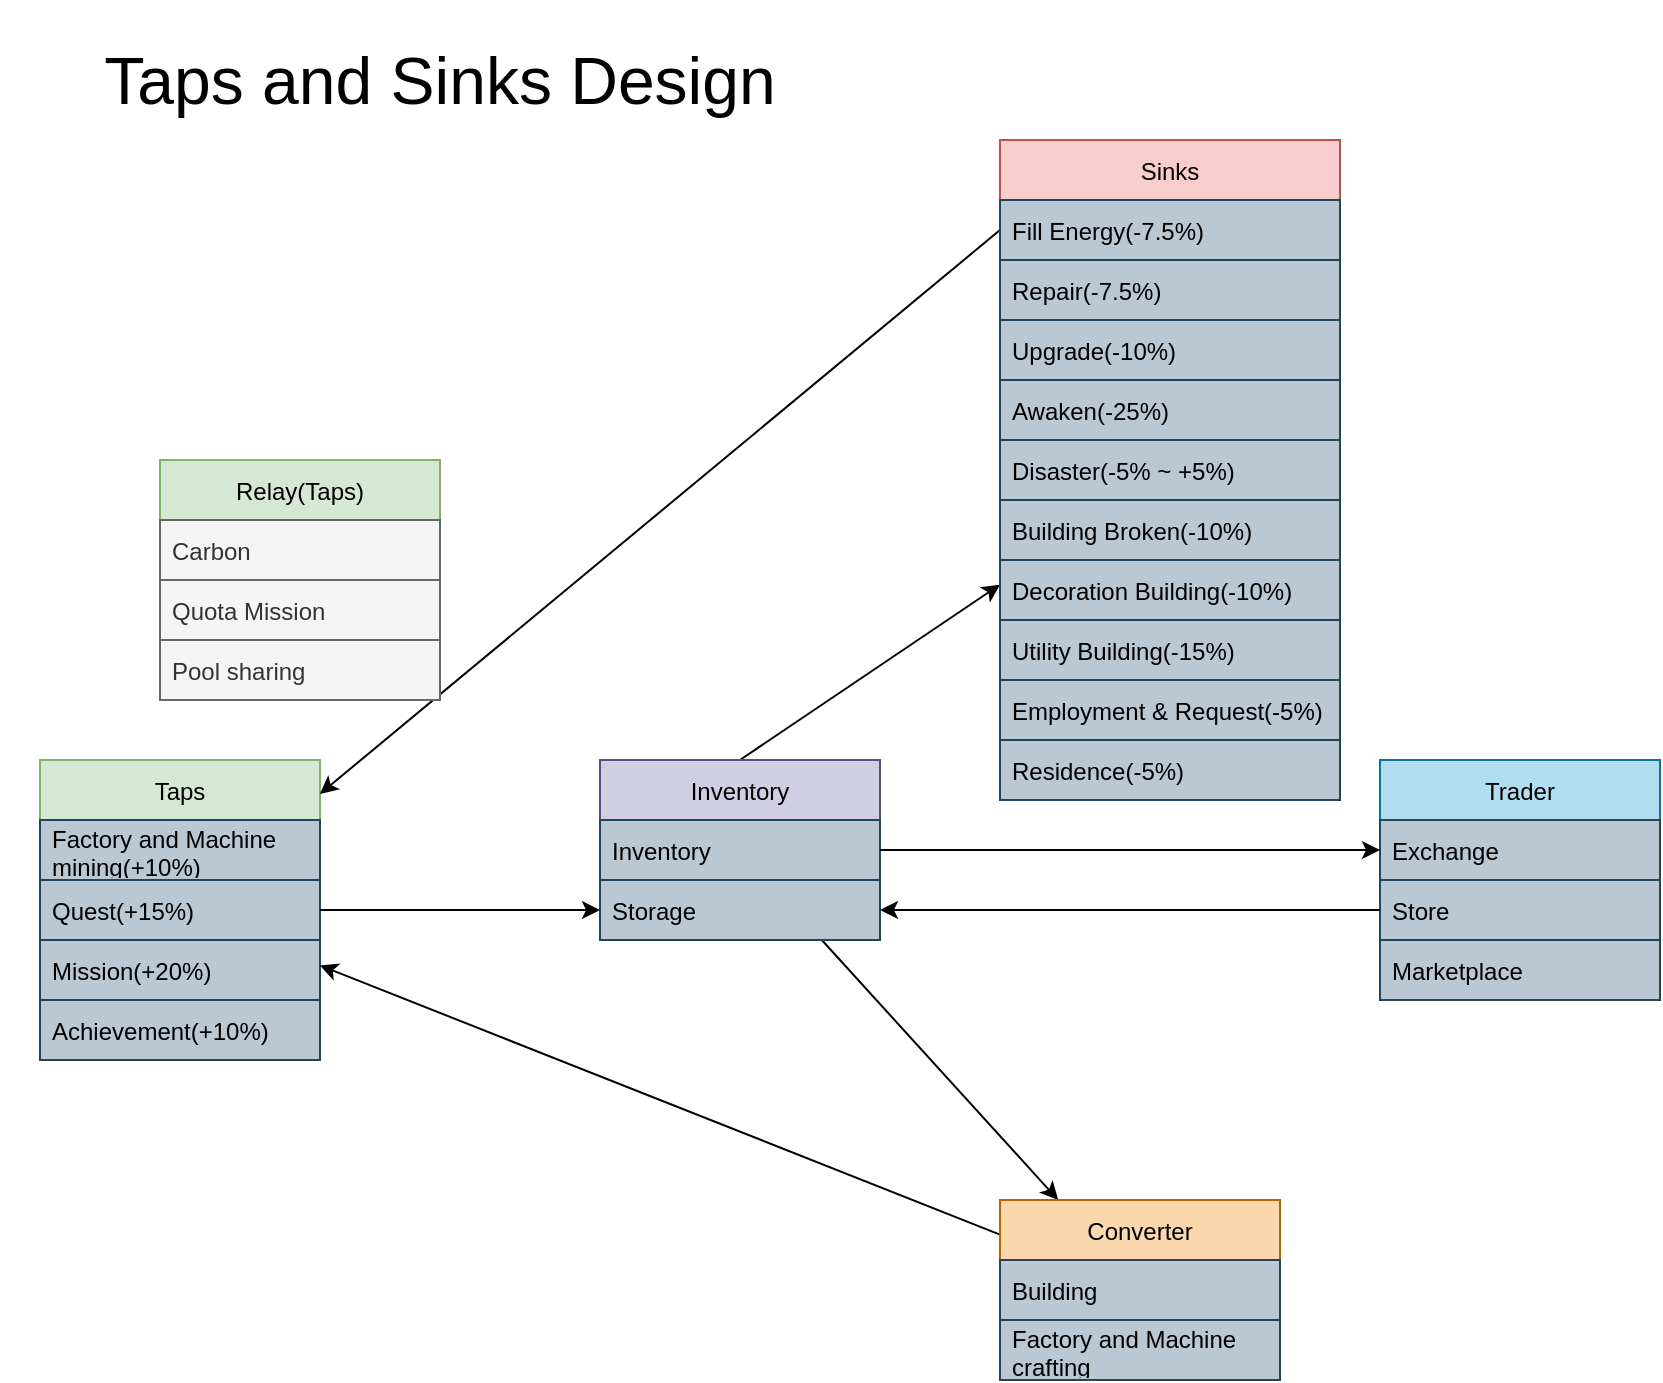 <mxfile version="20.0.3" type="github">
  <diagram id="5G-i43bFnJrgy0a9fhSI" name="Page-1">
    <mxGraphModel dx="1426" dy="769" grid="1" gridSize="10" guides="1" tooltips="1" connect="1" arrows="1" fold="1" page="1" pageScale="1" pageWidth="850" pageHeight="1100" math="0" shadow="0">
      <root>
        <mxCell id="0" />
        <mxCell id="1" parent="0" />
        <mxCell id="FRvTKEYPMM_RWytjzJ7n-13" value="Taps" style="swimlane;fontStyle=0;childLayout=stackLayout;horizontal=1;startSize=30;horizontalStack=0;resizeParent=1;resizeParentMax=0;resizeLast=0;collapsible=1;marginBottom=0;fillColor=#d5e8d4;strokeColor=#82b366;" parent="1" vertex="1">
          <mxGeometry x="20" y="380" width="140" height="150" as="geometry" />
        </mxCell>
        <mxCell id="FRvTKEYPMM_RWytjzJ7n-14" value="Factory and Machine mining(+10%)" style="text;strokeColor=#23445d;fillColor=#bac8d3;align=left;verticalAlign=middle;spacingLeft=4;spacingRight=4;overflow=hidden;points=[[0,0.5],[1,0.5]];portConstraint=eastwest;rotatable=0;whiteSpace=wrap;" parent="FRvTKEYPMM_RWytjzJ7n-13" vertex="1">
          <mxGeometry y="30" width="140" height="30" as="geometry" />
        </mxCell>
        <mxCell id="FRvTKEYPMM_RWytjzJ7n-15" value="Quest(+15%)" style="text;strokeColor=#23445d;fillColor=#bac8d3;align=left;verticalAlign=middle;spacingLeft=4;spacingRight=4;overflow=hidden;points=[[0,0.5],[1,0.5]];portConstraint=eastwest;rotatable=0;" parent="FRvTKEYPMM_RWytjzJ7n-13" vertex="1">
          <mxGeometry y="60" width="140" height="30" as="geometry" />
        </mxCell>
        <mxCell id="FRvTKEYPMM_RWytjzJ7n-16" value="Mission(+20%)" style="text;strokeColor=#23445d;fillColor=#bac8d3;align=left;verticalAlign=middle;spacingLeft=4;spacingRight=4;overflow=hidden;points=[[0,0.5],[1,0.5]];portConstraint=eastwest;rotatable=0;" parent="FRvTKEYPMM_RWytjzJ7n-13" vertex="1">
          <mxGeometry y="90" width="140" height="30" as="geometry" />
        </mxCell>
        <mxCell id="FRvTKEYPMM_RWytjzJ7n-61" value="Achievement(+10%)" style="text;strokeColor=#23445d;fillColor=#bac8d3;align=left;verticalAlign=middle;spacingLeft=4;spacingRight=4;overflow=hidden;points=[[0,0.5],[1,0.5]];portConstraint=eastwest;rotatable=0;" parent="FRvTKEYPMM_RWytjzJ7n-13" vertex="1">
          <mxGeometry y="120" width="140" height="30" as="geometry" />
        </mxCell>
        <mxCell id="FRvTKEYPMM_RWytjzJ7n-44" style="rounded=0;orthogonalLoop=1;jettySize=auto;html=1;startArrow=none;startFill=0;" parent="1" source="FRvTKEYPMM_RWytjzJ7n-17" target="FRvTKEYPMM_RWytjzJ7n-25" edge="1">
          <mxGeometry relative="1" as="geometry" />
        </mxCell>
        <mxCell id="FRvTKEYPMM_RWytjzJ7n-45" style="edgeStyle=none;rounded=0;orthogonalLoop=1;jettySize=auto;html=1;exitX=0.5;exitY=0;exitDx=0;exitDy=0;startArrow=none;startFill=0;" parent="1" source="FRvTKEYPMM_RWytjzJ7n-17" target="FRvTKEYPMM_RWytjzJ7n-21" edge="1">
          <mxGeometry relative="1" as="geometry" />
        </mxCell>
        <mxCell id="FRvTKEYPMM_RWytjzJ7n-17" value="Inventory" style="swimlane;fontStyle=0;childLayout=stackLayout;horizontal=1;startSize=30;horizontalStack=0;resizeParent=1;resizeParentMax=0;resizeLast=0;collapsible=1;marginBottom=0;fillColor=#d0cee2;strokeColor=#56517e;" parent="1" vertex="1">
          <mxGeometry x="300" y="380" width="140" height="90" as="geometry" />
        </mxCell>
        <mxCell id="FRvTKEYPMM_RWytjzJ7n-18" value="Inventory" style="text;strokeColor=#23445d;fillColor=#bac8d3;align=left;verticalAlign=middle;spacingLeft=4;spacingRight=4;overflow=hidden;points=[[0,0.5],[1,0.5]];portConstraint=eastwest;rotatable=0;" parent="FRvTKEYPMM_RWytjzJ7n-17" vertex="1">
          <mxGeometry y="30" width="140" height="30" as="geometry" />
        </mxCell>
        <mxCell id="FRvTKEYPMM_RWytjzJ7n-19" value="Storage" style="text;strokeColor=#23445d;fillColor=#bac8d3;align=left;verticalAlign=middle;spacingLeft=4;spacingRight=4;overflow=hidden;points=[[0,0.5],[1,0.5]];portConstraint=eastwest;rotatable=0;" parent="FRvTKEYPMM_RWytjzJ7n-17" vertex="1">
          <mxGeometry y="60" width="140" height="30" as="geometry" />
        </mxCell>
        <mxCell id="FRvTKEYPMM_RWytjzJ7n-42" style="rounded=0;orthogonalLoop=1;jettySize=auto;html=1;exitX=0;exitY=0.5;exitDx=0;exitDy=0;startArrow=none;startFill=0;" parent="1" source="FRvTKEYPMM_RWytjzJ7n-22" target="FRvTKEYPMM_RWytjzJ7n-13" edge="1">
          <mxGeometry relative="1" as="geometry" />
        </mxCell>
        <mxCell id="FRvTKEYPMM_RWytjzJ7n-21" value="Sinks" style="swimlane;fontStyle=0;childLayout=stackLayout;horizontal=1;startSize=30;horizontalStack=0;resizeParent=1;resizeParentMax=0;resizeLast=0;collapsible=1;marginBottom=0;fillColor=#f8cecc;strokeColor=#b85450;" parent="1" vertex="1">
          <mxGeometry x="500" y="70" width="170" height="330" as="geometry" />
        </mxCell>
        <mxCell id="FRvTKEYPMM_RWytjzJ7n-22" value="Fill Energy(-7.5%)" style="text;align=left;verticalAlign=middle;spacingLeft=4;spacingRight=4;overflow=hidden;points=[[0,0.5],[1,0.5]];portConstraint=eastwest;rotatable=0;fillColor=#bac8d3;strokeColor=#23445d;" parent="FRvTKEYPMM_RWytjzJ7n-21" vertex="1">
          <mxGeometry y="30" width="170" height="30" as="geometry" />
        </mxCell>
        <mxCell id="FRvTKEYPMM_RWytjzJ7n-23" value="Repair(-7.5%)" style="text;align=left;verticalAlign=middle;spacingLeft=4;spacingRight=4;overflow=hidden;points=[[0,0.5],[1,0.5]];portConstraint=eastwest;rotatable=0;fillColor=#bac8d3;strokeColor=#23445d;" parent="FRvTKEYPMM_RWytjzJ7n-21" vertex="1">
          <mxGeometry y="60" width="170" height="30" as="geometry" />
        </mxCell>
        <mxCell id="FRvTKEYPMM_RWytjzJ7n-70" value="Upgrade(-10%)" style="text;align=left;verticalAlign=middle;spacingLeft=4;spacingRight=4;overflow=hidden;points=[[0,0.5],[1,0.5]];portConstraint=eastwest;rotatable=0;fillColor=#bac8d3;strokeColor=#23445d;" parent="FRvTKEYPMM_RWytjzJ7n-21" vertex="1">
          <mxGeometry y="90" width="170" height="30" as="geometry" />
        </mxCell>
        <mxCell id="FRvTKEYPMM_RWytjzJ7n-71" value="Awaken(-25%)" style="text;align=left;verticalAlign=middle;spacingLeft=4;spacingRight=4;overflow=hidden;points=[[0,0.5],[1,0.5]];portConstraint=eastwest;rotatable=0;fillColor=#bac8d3;strokeColor=#23445d;" parent="FRvTKEYPMM_RWytjzJ7n-21" vertex="1">
          <mxGeometry y="120" width="170" height="30" as="geometry" />
        </mxCell>
        <mxCell id="FRvTKEYPMM_RWytjzJ7n-51" value="Disaster(-5% ~ +5%)" style="text;align=left;verticalAlign=middle;spacingLeft=4;spacingRight=4;overflow=hidden;points=[[0,0.5],[1,0.5]];portConstraint=eastwest;rotatable=0;fillColor=#bac8d3;strokeColor=#23445d;" parent="FRvTKEYPMM_RWytjzJ7n-21" vertex="1">
          <mxGeometry y="150" width="170" height="30" as="geometry" />
        </mxCell>
        <mxCell id="FRvTKEYPMM_RWytjzJ7n-62" value="Building Broken(-10%)" style="text;align=left;verticalAlign=middle;spacingLeft=4;spacingRight=4;overflow=hidden;points=[[0,0.5],[1,0.5]];portConstraint=eastwest;rotatable=0;fillColor=#bac8d3;strokeColor=#23445d;" parent="FRvTKEYPMM_RWytjzJ7n-21" vertex="1">
          <mxGeometry y="180" width="170" height="30" as="geometry" />
        </mxCell>
        <mxCell id="FRvTKEYPMM_RWytjzJ7n-59" value="Decoration Building(-10%)" style="text;align=left;verticalAlign=middle;spacingLeft=4;spacingRight=4;overflow=hidden;points=[[0,0.5],[1,0.5]];portConstraint=eastwest;rotatable=0;fillColor=#bac8d3;strokeColor=#23445d;" parent="FRvTKEYPMM_RWytjzJ7n-21" vertex="1">
          <mxGeometry y="210" width="170" height="30" as="geometry" />
        </mxCell>
        <mxCell id="FRvTKEYPMM_RWytjzJ7n-69" value="Utility Building(-15%)" style="text;align=left;verticalAlign=middle;spacingLeft=4;spacingRight=4;overflow=hidden;points=[[0,0.5],[1,0.5]];portConstraint=eastwest;rotatable=0;fillColor=#bac8d3;strokeColor=#23445d;" parent="FRvTKEYPMM_RWytjzJ7n-21" vertex="1">
          <mxGeometry y="240" width="170" height="30" as="geometry" />
        </mxCell>
        <mxCell id="FRvTKEYPMM_RWytjzJ7n-72" value="Employment &amp; Request(-5%)" style="text;align=left;verticalAlign=middle;spacingLeft=4;spacingRight=4;overflow=hidden;points=[[0,0.5],[1,0.5]];portConstraint=eastwest;rotatable=0;fontStyle=0;fillColor=#bac8d3;strokeColor=#23445d;" parent="FRvTKEYPMM_RWytjzJ7n-21" vertex="1">
          <mxGeometry y="270" width="170" height="30" as="geometry" />
        </mxCell>
        <mxCell id="FRvTKEYPMM_RWytjzJ7n-75" value="Residence(-5%)" style="text;align=left;verticalAlign=middle;spacingLeft=4;spacingRight=4;overflow=hidden;points=[[0,0.5],[1,0.5]];portConstraint=eastwest;rotatable=0;fontStyle=0;fillColor=#bac8d3;strokeColor=#23445d;" parent="FRvTKEYPMM_RWytjzJ7n-21" vertex="1">
          <mxGeometry y="300" width="170" height="30" as="geometry" />
        </mxCell>
        <mxCell id="FRvTKEYPMM_RWytjzJ7n-43" style="rounded=0;orthogonalLoop=1;jettySize=auto;html=1;startArrow=none;startFill=0;" parent="1" source="FRvTKEYPMM_RWytjzJ7n-25" target="FRvTKEYPMM_RWytjzJ7n-13" edge="1">
          <mxGeometry relative="1" as="geometry" />
        </mxCell>
        <mxCell id="FRvTKEYPMM_RWytjzJ7n-25" value="Converter" style="swimlane;fontStyle=0;childLayout=stackLayout;horizontal=1;startSize=30;horizontalStack=0;resizeParent=1;resizeParentMax=0;resizeLast=0;collapsible=1;marginBottom=0;fillColor=#fad7ac;strokeColor=#b46504;" parent="1" vertex="1">
          <mxGeometry x="500" y="600" width="140" height="90" as="geometry" />
        </mxCell>
        <mxCell id="FRvTKEYPMM_RWytjzJ7n-26" value="Building" style="text;strokeColor=#23445d;fillColor=#bac8d3;align=left;verticalAlign=middle;spacingLeft=4;spacingRight=4;overflow=hidden;points=[[0,0.5],[1,0.5]];portConstraint=eastwest;rotatable=0;" parent="FRvTKEYPMM_RWytjzJ7n-25" vertex="1">
          <mxGeometry y="30" width="140" height="30" as="geometry" />
        </mxCell>
        <mxCell id="FRvTKEYPMM_RWytjzJ7n-67" value="Factory and Machine crafting" style="text;strokeColor=#23445d;fillColor=#bac8d3;align=left;verticalAlign=middle;spacingLeft=4;spacingRight=4;overflow=hidden;points=[[0,0.5],[1,0.5]];portConstraint=eastwest;rotatable=0;whiteSpace=wrap;" parent="FRvTKEYPMM_RWytjzJ7n-25" vertex="1">
          <mxGeometry y="60" width="140" height="30" as="geometry" />
        </mxCell>
        <mxCell id="FRvTKEYPMM_RWytjzJ7n-29" value="Trader" style="swimlane;fontStyle=0;childLayout=stackLayout;horizontal=1;startSize=30;horizontalStack=0;resizeParent=1;resizeParentMax=0;resizeLast=0;collapsible=1;marginBottom=0;fillColor=#b1ddf0;strokeColor=#10739e;" parent="1" vertex="1">
          <mxGeometry x="690" y="380" width="140" height="120" as="geometry" />
        </mxCell>
        <mxCell id="FRvTKEYPMM_RWytjzJ7n-30" value="Exchange" style="text;strokeColor=#23445d;fillColor=#bac8d3;align=left;verticalAlign=middle;spacingLeft=4;spacingRight=4;overflow=hidden;points=[[0,0.5],[1,0.5]];portConstraint=eastwest;rotatable=0;" parent="FRvTKEYPMM_RWytjzJ7n-29" vertex="1">
          <mxGeometry y="30" width="140" height="30" as="geometry" />
        </mxCell>
        <mxCell id="FRvTKEYPMM_RWytjzJ7n-31" value="Store" style="text;strokeColor=#23445d;fillColor=#bac8d3;align=left;verticalAlign=middle;spacingLeft=4;spacingRight=4;overflow=hidden;points=[[0,0.5],[1,0.5]];portConstraint=eastwest;rotatable=0;" parent="FRvTKEYPMM_RWytjzJ7n-29" vertex="1">
          <mxGeometry y="60" width="140" height="30" as="geometry" />
        </mxCell>
        <mxCell id="FRvTKEYPMM_RWytjzJ7n-52" value="Marketplace" style="text;strokeColor=#23445d;fillColor=#bac8d3;align=left;verticalAlign=middle;spacingLeft=4;spacingRight=4;overflow=hidden;points=[[0,0.5],[1,0.5]];portConstraint=eastwest;rotatable=0;" parent="FRvTKEYPMM_RWytjzJ7n-29" vertex="1">
          <mxGeometry y="90" width="140" height="30" as="geometry" />
        </mxCell>
        <mxCell id="FRvTKEYPMM_RWytjzJ7n-33" style="edgeStyle=orthogonalEdgeStyle;curved=1;rounded=0;orthogonalLoop=1;jettySize=auto;html=1;exitX=1;exitY=0.5;exitDx=0;exitDy=0;entryX=0;entryY=0.5;entryDx=0;entryDy=0;startArrow=none;startFill=0;" parent="1" source="FRvTKEYPMM_RWytjzJ7n-18" target="FRvTKEYPMM_RWytjzJ7n-30" edge="1">
          <mxGeometry relative="1" as="geometry" />
        </mxCell>
        <mxCell id="FRvTKEYPMM_RWytjzJ7n-34" style="edgeStyle=orthogonalEdgeStyle;curved=1;rounded=0;orthogonalLoop=1;jettySize=auto;html=1;exitX=0;exitY=0.5;exitDx=0;exitDy=0;entryX=1;entryY=0.5;entryDx=0;entryDy=0;startArrow=none;startFill=0;" parent="1" source="FRvTKEYPMM_RWytjzJ7n-31" target="FRvTKEYPMM_RWytjzJ7n-19" edge="1">
          <mxGeometry relative="1" as="geometry" />
        </mxCell>
        <mxCell id="FRvTKEYPMM_RWytjzJ7n-47" style="edgeStyle=none;rounded=0;orthogonalLoop=1;jettySize=auto;html=1;exitX=1;exitY=0.5;exitDx=0;exitDy=0;startArrow=none;startFill=0;" parent="1" source="FRvTKEYPMM_RWytjzJ7n-15" target="FRvTKEYPMM_RWytjzJ7n-19" edge="1">
          <mxGeometry relative="1" as="geometry" />
        </mxCell>
        <mxCell id="FRvTKEYPMM_RWytjzJ7n-54" value="Relay(Taps)" style="swimlane;fontStyle=0;childLayout=stackLayout;horizontal=1;startSize=30;horizontalStack=0;resizeParent=1;resizeParentMax=0;resizeLast=0;collapsible=1;marginBottom=0;fillColor=#d5e8d4;strokeColor=#82b366;" parent="1" vertex="1">
          <mxGeometry x="80" y="230" width="140" height="120" as="geometry" />
        </mxCell>
        <mxCell id="FRvTKEYPMM_RWytjzJ7n-55" value="Carbon" style="text;strokeColor=#666666;fillColor=#f5f5f5;align=left;verticalAlign=middle;spacingLeft=4;spacingRight=4;overflow=hidden;points=[[0,0.5],[1,0.5]];portConstraint=eastwest;rotatable=0;fontColor=#333333;" parent="FRvTKEYPMM_RWytjzJ7n-54" vertex="1">
          <mxGeometry y="30" width="140" height="30" as="geometry" />
        </mxCell>
        <mxCell id="FRvTKEYPMM_RWytjzJ7n-56" value="Quota Mission" style="text;strokeColor=#666666;fillColor=#f5f5f5;align=left;verticalAlign=middle;spacingLeft=4;spacingRight=4;overflow=hidden;points=[[0,0.5],[1,0.5]];portConstraint=eastwest;rotatable=0;fontColor=#333333;" parent="FRvTKEYPMM_RWytjzJ7n-54" vertex="1">
          <mxGeometry y="60" width="140" height="30" as="geometry" />
        </mxCell>
        <mxCell id="FRvTKEYPMM_RWytjzJ7n-64" value="Pool sharing" style="text;strokeColor=#666666;fillColor=#f5f5f5;align=left;verticalAlign=middle;spacingLeft=4;spacingRight=4;overflow=hidden;points=[[0,0.5],[1,0.5]];portConstraint=eastwest;rotatable=0;fontColor=#333333;" parent="FRvTKEYPMM_RWytjzJ7n-54" vertex="1">
          <mxGeometry y="90" width="140" height="30" as="geometry" />
        </mxCell>
        <mxCell id="FRvTKEYPMM_RWytjzJ7n-66" value="&lt;font style=&quot;font-size: 33px;&quot;&gt;Taps and Sinks Design&lt;/font&gt;" style="text;html=1;strokeColor=none;fillColor=none;align=center;verticalAlign=middle;whiteSpace=wrap;rounded=0;" parent="1" vertex="1">
          <mxGeometry width="440" height="80" as="geometry" />
        </mxCell>
      </root>
    </mxGraphModel>
  </diagram>
</mxfile>
